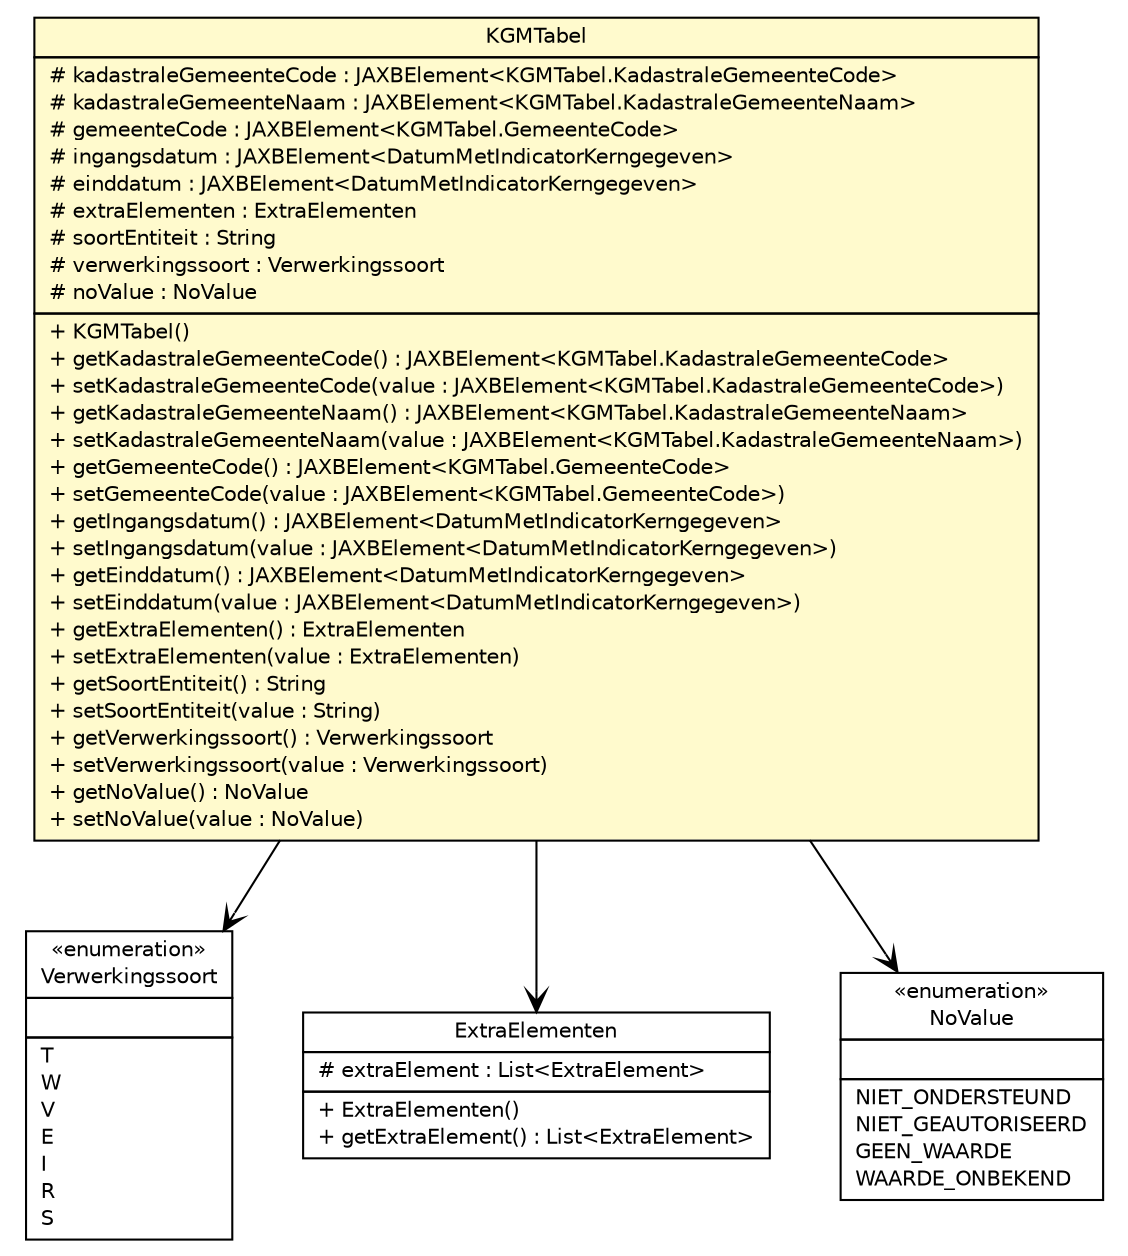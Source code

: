 #!/usr/local/bin/dot
#
# Class diagram 
# Generated by UMLGraph version R5_6-24-gf6e263 (http://www.umlgraph.org/)
#

digraph G {
	edge [fontname="Helvetica",fontsize=10,labelfontname="Helvetica",labelfontsize=10];
	node [fontname="Helvetica",fontsize=10,shape=plaintext];
	nodesep=0.25;
	ranksep=0.5;
	// nl.egem.stuf.sector.bg._0204.KGMTabel
	c99575 [label=<<table title="nl.egem.stuf.sector.bg._0204.KGMTabel" border="0" cellborder="1" cellspacing="0" cellpadding="2" port="p" bgcolor="lemonChiffon" href="./KGMTabel.html">
		<tr><td><table border="0" cellspacing="0" cellpadding="1">
<tr><td align="center" balign="center"> KGMTabel </td></tr>
		</table></td></tr>
		<tr><td><table border="0" cellspacing="0" cellpadding="1">
<tr><td align="left" balign="left"> # kadastraleGemeenteCode : JAXBElement&lt;KGMTabel.KadastraleGemeenteCode&gt; </td></tr>
<tr><td align="left" balign="left"> # kadastraleGemeenteNaam : JAXBElement&lt;KGMTabel.KadastraleGemeenteNaam&gt; </td></tr>
<tr><td align="left" balign="left"> # gemeenteCode : JAXBElement&lt;KGMTabel.GemeenteCode&gt; </td></tr>
<tr><td align="left" balign="left"> # ingangsdatum : JAXBElement&lt;DatumMetIndicatorKerngegeven&gt; </td></tr>
<tr><td align="left" balign="left"> # einddatum : JAXBElement&lt;DatumMetIndicatorKerngegeven&gt; </td></tr>
<tr><td align="left" balign="left"> # extraElementen : ExtraElementen </td></tr>
<tr><td align="left" balign="left"> # soortEntiteit : String </td></tr>
<tr><td align="left" balign="left"> # verwerkingssoort : Verwerkingssoort </td></tr>
<tr><td align="left" balign="left"> # noValue : NoValue </td></tr>
		</table></td></tr>
		<tr><td><table border="0" cellspacing="0" cellpadding="1">
<tr><td align="left" balign="left"> + KGMTabel() </td></tr>
<tr><td align="left" balign="left"> + getKadastraleGemeenteCode() : JAXBElement&lt;KGMTabel.KadastraleGemeenteCode&gt; </td></tr>
<tr><td align="left" balign="left"> + setKadastraleGemeenteCode(value : JAXBElement&lt;KGMTabel.KadastraleGemeenteCode&gt;) </td></tr>
<tr><td align="left" balign="left"> + getKadastraleGemeenteNaam() : JAXBElement&lt;KGMTabel.KadastraleGemeenteNaam&gt; </td></tr>
<tr><td align="left" balign="left"> + setKadastraleGemeenteNaam(value : JAXBElement&lt;KGMTabel.KadastraleGemeenteNaam&gt;) </td></tr>
<tr><td align="left" balign="left"> + getGemeenteCode() : JAXBElement&lt;KGMTabel.GemeenteCode&gt; </td></tr>
<tr><td align="left" balign="left"> + setGemeenteCode(value : JAXBElement&lt;KGMTabel.GemeenteCode&gt;) </td></tr>
<tr><td align="left" balign="left"> + getIngangsdatum() : JAXBElement&lt;DatumMetIndicatorKerngegeven&gt; </td></tr>
<tr><td align="left" balign="left"> + setIngangsdatum(value : JAXBElement&lt;DatumMetIndicatorKerngegeven&gt;) </td></tr>
<tr><td align="left" balign="left"> + getEinddatum() : JAXBElement&lt;DatumMetIndicatorKerngegeven&gt; </td></tr>
<tr><td align="left" balign="left"> + setEinddatum(value : JAXBElement&lt;DatumMetIndicatorKerngegeven&gt;) </td></tr>
<tr><td align="left" balign="left"> + getExtraElementen() : ExtraElementen </td></tr>
<tr><td align="left" balign="left"> + setExtraElementen(value : ExtraElementen) </td></tr>
<tr><td align="left" balign="left"> + getSoortEntiteit() : String </td></tr>
<tr><td align="left" balign="left"> + setSoortEntiteit(value : String) </td></tr>
<tr><td align="left" balign="left"> + getVerwerkingssoort() : Verwerkingssoort </td></tr>
<tr><td align="left" balign="left"> + setVerwerkingssoort(value : Verwerkingssoort) </td></tr>
<tr><td align="left" balign="left"> + getNoValue() : NoValue </td></tr>
<tr><td align="left" balign="left"> + setNoValue(value : NoValue) </td></tr>
		</table></td></tr>
		</table>>, URL="./KGMTabel.html", fontname="Helvetica", fontcolor="black", fontsize=10.0];
	// nl.egem.stuf.stuf0204.Verwerkingssoort
	c99679 [label=<<table title="nl.egem.stuf.stuf0204.Verwerkingssoort" border="0" cellborder="1" cellspacing="0" cellpadding="2" port="p" href="../../../stuf0204/Verwerkingssoort.html">
		<tr><td><table border="0" cellspacing="0" cellpadding="1">
<tr><td align="center" balign="center"> &#171;enumeration&#187; </td></tr>
<tr><td align="center" balign="center"> Verwerkingssoort </td></tr>
		</table></td></tr>
		<tr><td><table border="0" cellspacing="0" cellpadding="1">
<tr><td align="left" balign="left">  </td></tr>
		</table></td></tr>
		<tr><td><table border="0" cellspacing="0" cellpadding="1">
<tr><td align="left" balign="left"> T </td></tr>
<tr><td align="left" balign="left"> W </td></tr>
<tr><td align="left" balign="left"> V </td></tr>
<tr><td align="left" balign="left"> E </td></tr>
<tr><td align="left" balign="left"> I </td></tr>
<tr><td align="left" balign="left"> R </td></tr>
<tr><td align="left" balign="left"> S </td></tr>
		</table></td></tr>
		</table>>, URL="../../../stuf0204/Verwerkingssoort.html", fontname="Helvetica", fontcolor="black", fontsize=10.0];
	// nl.egem.stuf.stuf0204.ExtraElementen
	c99682 [label=<<table title="nl.egem.stuf.stuf0204.ExtraElementen" border="0" cellborder="1" cellspacing="0" cellpadding="2" port="p" href="../../../stuf0204/ExtraElementen.html">
		<tr><td><table border="0" cellspacing="0" cellpadding="1">
<tr><td align="center" balign="center"> ExtraElementen </td></tr>
		</table></td></tr>
		<tr><td><table border="0" cellspacing="0" cellpadding="1">
<tr><td align="left" balign="left"> # extraElement : List&lt;ExtraElement&gt; </td></tr>
		</table></td></tr>
		<tr><td><table border="0" cellspacing="0" cellpadding="1">
<tr><td align="left" balign="left"> + ExtraElementen() </td></tr>
<tr><td align="left" balign="left"> + getExtraElement() : List&lt;ExtraElement&gt; </td></tr>
		</table></td></tr>
		</table>>, URL="../../../stuf0204/ExtraElementen.html", fontname="Helvetica", fontcolor="black", fontsize=10.0];
	// nl.egem.stuf.stuf0204.NoValue
	c99689 [label=<<table title="nl.egem.stuf.stuf0204.NoValue" border="0" cellborder="1" cellspacing="0" cellpadding="2" port="p" href="../../../stuf0204/NoValue.html">
		<tr><td><table border="0" cellspacing="0" cellpadding="1">
<tr><td align="center" balign="center"> &#171;enumeration&#187; </td></tr>
<tr><td align="center" balign="center"> NoValue </td></tr>
		</table></td></tr>
		<tr><td><table border="0" cellspacing="0" cellpadding="1">
<tr><td align="left" balign="left">  </td></tr>
		</table></td></tr>
		<tr><td><table border="0" cellspacing="0" cellpadding="1">
<tr><td align="left" balign="left"> NIET_ONDERSTEUND </td></tr>
<tr><td align="left" balign="left"> NIET_GEAUTORISEERD </td></tr>
<tr><td align="left" balign="left"> GEEN_WAARDE </td></tr>
<tr><td align="left" balign="left"> WAARDE_ONBEKEND </td></tr>
		</table></td></tr>
		</table>>, URL="../../../stuf0204/NoValue.html", fontname="Helvetica", fontcolor="black", fontsize=10.0];
	// nl.egem.stuf.sector.bg._0204.KGMTabel NAVASSOC nl.egem.stuf.stuf0204.ExtraElementen
	c99575:p -> c99682:p [taillabel="", label="", headlabel="", fontname="Helvetica", fontcolor="black", fontsize=10.0, color="black", arrowhead=open];
	// nl.egem.stuf.sector.bg._0204.KGMTabel NAVASSOC nl.egem.stuf.stuf0204.Verwerkingssoort
	c99575:p -> c99679:p [taillabel="", label="", headlabel="", fontname="Helvetica", fontcolor="black", fontsize=10.0, color="black", arrowhead=open];
	// nl.egem.stuf.sector.bg._0204.KGMTabel NAVASSOC nl.egem.stuf.stuf0204.NoValue
	c99575:p -> c99689:p [taillabel="", label="", headlabel="", fontname="Helvetica", fontcolor="black", fontsize=10.0, color="black", arrowhead=open];
}

